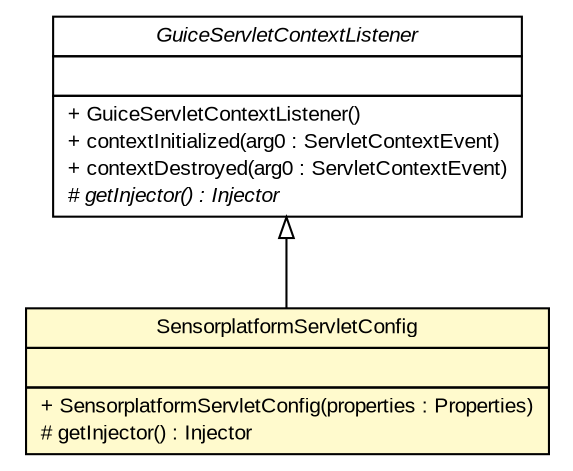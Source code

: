 #!/usr/local/bin/dot
#
# Class diagram 
# Generated by UMLGraph version R5_6 (http://www.umlgraph.org/)
#

digraph G {
	edge [fontname="arial",fontsize=10,labelfontname="arial",labelfontsize=10];
	node [fontname="arial",fontsize=10,shape=plaintext];
	nodesep=0.25;
	ranksep=0.5;
	// de.fhg.fit.biomos.sensorplatform.guice.SensorplatformServletConfig
	c2130 [label=<<table title="de.fhg.fit.biomos.sensorplatform.guice.SensorplatformServletConfig" border="0" cellborder="1" cellspacing="0" cellpadding="2" port="p" bgcolor="lemonChiffon" href="./SensorplatformServletConfig.html">
		<tr><td><table border="0" cellspacing="0" cellpadding="1">
<tr><td align="center" balign="center"> SensorplatformServletConfig </td></tr>
		</table></td></tr>
		<tr><td><table border="0" cellspacing="0" cellpadding="1">
<tr><td align="left" balign="left">  </td></tr>
		</table></td></tr>
		<tr><td><table border="0" cellspacing="0" cellpadding="1">
<tr><td align="left" balign="left"> + SensorplatformServletConfig(properties : Properties) </td></tr>
<tr><td align="left" balign="left"> # getInjector() : Injector </td></tr>
		</table></td></tr>
		</table>>, URL="./SensorplatformServletConfig.html", fontname="arial", fontcolor="black", fontsize=10.0];
	//de.fhg.fit.biomos.sensorplatform.guice.SensorplatformServletConfig extends com.google.inject.servlet.GuiceServletContextListener
	c2167:p -> c2130:p [dir=back,arrowtail=empty];
	// com.google.inject.servlet.GuiceServletContextListener
	c2167 [label=<<table title="com.google.inject.servlet.GuiceServletContextListener" border="0" cellborder="1" cellspacing="0" cellpadding="2" port="p" href="http://java.sun.com/j2se/1.4.2/docs/api/com/google/inject/servlet/GuiceServletContextListener.html">
		<tr><td><table border="0" cellspacing="0" cellpadding="1">
<tr><td align="center" balign="center"><font face="arial italic"> GuiceServletContextListener </font></td></tr>
		</table></td></tr>
		<tr><td><table border="0" cellspacing="0" cellpadding="1">
<tr><td align="left" balign="left">  </td></tr>
		</table></td></tr>
		<tr><td><table border="0" cellspacing="0" cellpadding="1">
<tr><td align="left" balign="left"> + GuiceServletContextListener() </td></tr>
<tr><td align="left" balign="left"> + contextInitialized(arg0 : ServletContextEvent) </td></tr>
<tr><td align="left" balign="left"> + contextDestroyed(arg0 : ServletContextEvent) </td></tr>
<tr><td align="left" balign="left"><font face="arial italic" point-size="10.0"> # getInjector() : Injector </font></td></tr>
		</table></td></tr>
		</table>>, URL="http://java.sun.com/j2se/1.4.2/docs/api/com/google/inject/servlet/GuiceServletContextListener.html", fontname="arial", fontcolor="black", fontsize=10.0];
}

